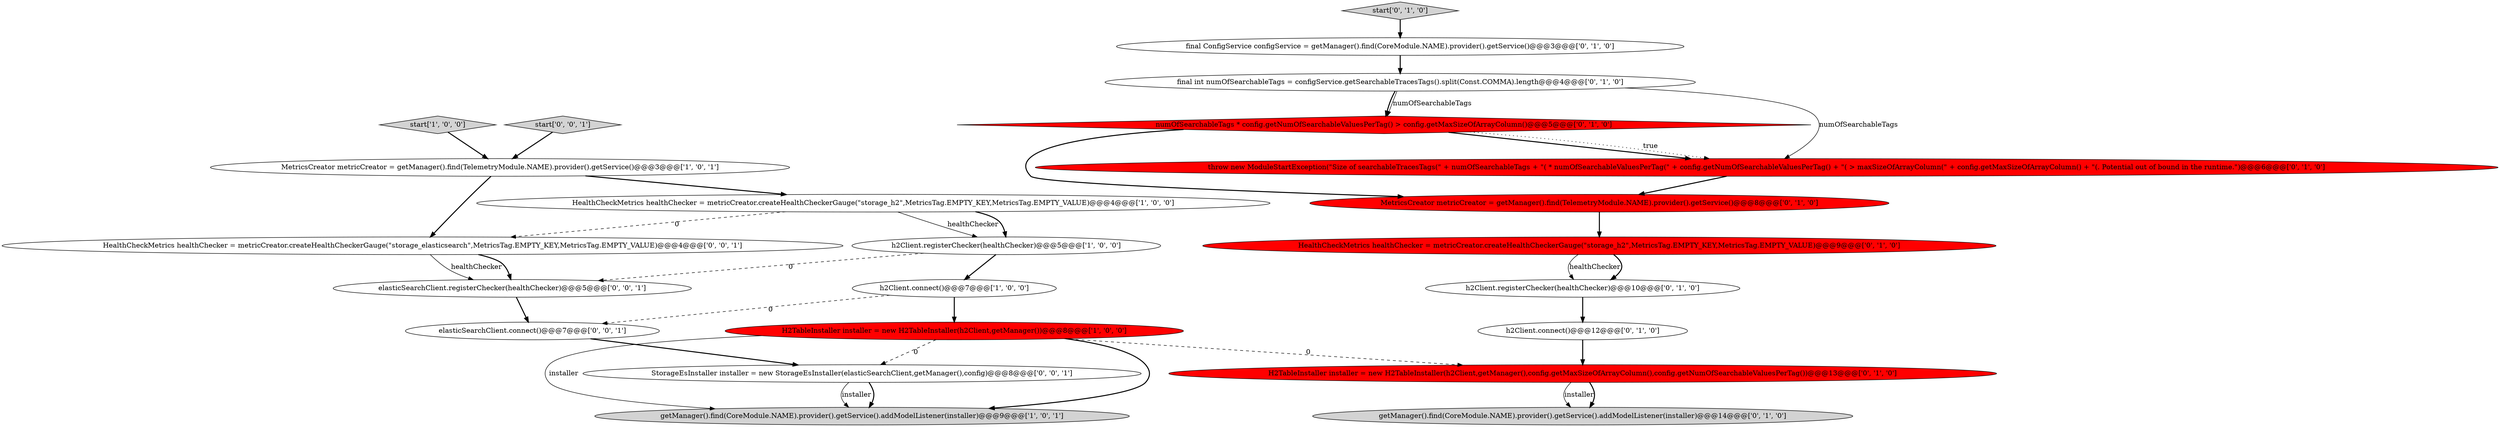 digraph {
18 [style = filled, label = "StorageEsInstaller installer = new StorageEsInstaller(elasticSearchClient,getManager(),config)@@@8@@@['0', '0', '1']", fillcolor = white, shape = ellipse image = "AAA0AAABBB3BBB"];
11 [style = filled, label = "numOfSearchableTags * config.getNumOfSearchableValuesPerTag() > config.getMaxSizeOfArrayColumn()@@@5@@@['0', '1', '0']", fillcolor = red, shape = diamond image = "AAA1AAABBB2BBB"];
3 [style = filled, label = "start['1', '0', '0']", fillcolor = lightgray, shape = diamond image = "AAA0AAABBB1BBB"];
8 [style = filled, label = "H2TableInstaller installer = new H2TableInstaller(h2Client,getManager(),config.getMaxSizeOfArrayColumn(),config.getNumOfSearchableValuesPerTag())@@@13@@@['0', '1', '0']", fillcolor = red, shape = ellipse image = "AAA1AAABBB2BBB"];
7 [style = filled, label = "h2Client.connect()@@@12@@@['0', '1', '0']", fillcolor = white, shape = ellipse image = "AAA0AAABBB2BBB"];
13 [style = filled, label = "final ConfigService configService = getManager().find(CoreModule.NAME).provider().getService()@@@3@@@['0', '1', '0']", fillcolor = white, shape = ellipse image = "AAA0AAABBB2BBB"];
5 [style = filled, label = "HealthCheckMetrics healthChecker = metricCreator.createHealthCheckerGauge(\"storage_h2\",MetricsTag.EMPTY_KEY,MetricsTag.EMPTY_VALUE)@@@4@@@['1', '0', '0']", fillcolor = white, shape = ellipse image = "AAA0AAABBB1BBB"];
1 [style = filled, label = "MetricsCreator metricCreator = getManager().find(TelemetryModule.NAME).provider().getService()@@@3@@@['1', '0', '1']", fillcolor = white, shape = ellipse image = "AAA0AAABBB1BBB"];
9 [style = filled, label = "getManager().find(CoreModule.NAME).provider().getService().addModelListener(installer)@@@14@@@['0', '1', '0']", fillcolor = lightgray, shape = ellipse image = "AAA0AAABBB2BBB"];
2 [style = filled, label = "getManager().find(CoreModule.NAME).provider().getService().addModelListener(installer)@@@9@@@['1', '0', '1']", fillcolor = lightgray, shape = ellipse image = "AAA0AAABBB1BBB"];
20 [style = filled, label = "elasticSearchClient.registerChecker(healthChecker)@@@5@@@['0', '0', '1']", fillcolor = white, shape = ellipse image = "AAA0AAABBB3BBB"];
0 [style = filled, label = "H2TableInstaller installer = new H2TableInstaller(h2Client,getManager())@@@8@@@['1', '0', '0']", fillcolor = red, shape = ellipse image = "AAA1AAABBB1BBB"];
12 [style = filled, label = "MetricsCreator metricCreator = getManager().find(TelemetryModule.NAME).provider().getService()@@@8@@@['0', '1', '0']", fillcolor = red, shape = ellipse image = "AAA1AAABBB2BBB"];
6 [style = filled, label = "h2Client.registerChecker(healthChecker)@@@5@@@['1', '0', '0']", fillcolor = white, shape = ellipse image = "AAA0AAABBB1BBB"];
16 [style = filled, label = "h2Client.registerChecker(healthChecker)@@@10@@@['0', '1', '0']", fillcolor = white, shape = ellipse image = "AAA0AAABBB2BBB"];
10 [style = filled, label = "final int numOfSearchableTags = configService.getSearchableTracesTags().split(Const.COMMA).length@@@4@@@['0', '1', '0']", fillcolor = white, shape = ellipse image = "AAA0AAABBB2BBB"];
22 [style = filled, label = "elasticSearchClient.connect()@@@7@@@['0', '0', '1']", fillcolor = white, shape = ellipse image = "AAA0AAABBB3BBB"];
15 [style = filled, label = "throw new ModuleStartException(\"Size of searchableTracesTags(\" + numOfSearchableTags + \"( * numOfSearchableValuesPerTag(\" + config.getNumOfSearchableValuesPerTag() + \"( > maxSizeOfArrayColumn(\" + config.getMaxSizeOfArrayColumn() + \"(. Potential out of bound in the runtime.\")@@@6@@@['0', '1', '0']", fillcolor = red, shape = ellipse image = "AAA1AAABBB2BBB"];
21 [style = filled, label = "start['0', '0', '1']", fillcolor = lightgray, shape = diamond image = "AAA0AAABBB3BBB"];
4 [style = filled, label = "h2Client.connect()@@@7@@@['1', '0', '0']", fillcolor = white, shape = ellipse image = "AAA0AAABBB1BBB"];
14 [style = filled, label = "start['0', '1', '0']", fillcolor = lightgray, shape = diamond image = "AAA0AAABBB2BBB"];
17 [style = filled, label = "HealthCheckMetrics healthChecker = metricCreator.createHealthCheckerGauge(\"storage_h2\",MetricsTag.EMPTY_KEY,MetricsTag.EMPTY_VALUE)@@@9@@@['0', '1', '0']", fillcolor = red, shape = ellipse image = "AAA1AAABBB2BBB"];
19 [style = filled, label = "HealthCheckMetrics healthChecker = metricCreator.createHealthCheckerGauge(\"storage_elasticsearch\",MetricsTag.EMPTY_KEY,MetricsTag.EMPTY_VALUE)@@@4@@@['0', '0', '1']", fillcolor = white, shape = ellipse image = "AAA0AAABBB3BBB"];
1->5 [style = bold, label=""];
5->6 [style = solid, label="healthChecker"];
13->10 [style = bold, label=""];
19->20 [style = solid, label="healthChecker"];
3->1 [style = bold, label=""];
6->20 [style = dashed, label="0"];
19->20 [style = bold, label=""];
0->2 [style = bold, label=""];
12->17 [style = bold, label=""];
16->7 [style = bold, label=""];
11->12 [style = bold, label=""];
4->22 [style = dashed, label="0"];
18->2 [style = bold, label=""];
7->8 [style = bold, label=""];
8->9 [style = solid, label="installer"];
11->15 [style = bold, label=""];
4->0 [style = bold, label=""];
20->22 [style = bold, label=""];
17->16 [style = solid, label="healthChecker"];
6->4 [style = bold, label=""];
22->18 [style = bold, label=""];
5->6 [style = bold, label=""];
0->2 [style = solid, label="installer"];
21->1 [style = bold, label=""];
8->9 [style = bold, label=""];
0->18 [style = dashed, label="0"];
0->8 [style = dashed, label="0"];
10->15 [style = solid, label="numOfSearchableTags"];
15->12 [style = bold, label=""];
14->13 [style = bold, label=""];
1->19 [style = bold, label=""];
11->15 [style = dotted, label="true"];
18->2 [style = solid, label="installer"];
5->19 [style = dashed, label="0"];
10->11 [style = solid, label="numOfSearchableTags"];
17->16 [style = bold, label=""];
10->11 [style = bold, label=""];
}

